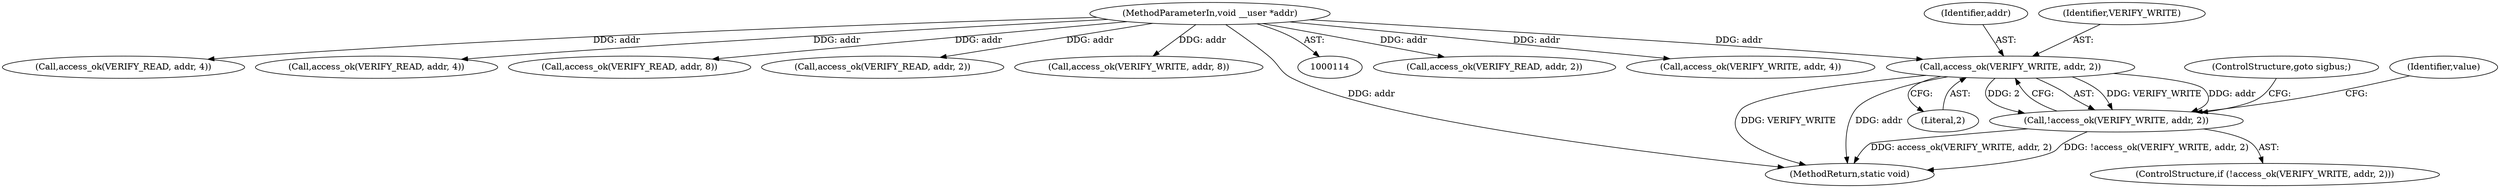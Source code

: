 digraph "0_linux_a8b0ca17b80e92faab46ee7179ba9e99ccb61233_12@pointer" {
"1000285" [label="(Call,access_ok(VERIFY_WRITE, addr, 2))"];
"1000116" [label="(MethodParameterIn,void __user *addr)"];
"1000284" [label="(Call,!access_ok(VERIFY_WRITE, addr, 2))"];
"1000287" [label="(Identifier,addr)"];
"1000158" [label="(Call,access_ok(VERIFY_READ, addr, 2))"];
"1000283" [label="(ControlStructure,if (!access_ok(VERIFY_WRITE, addr, 2)))"];
"1000310" [label="(Call,access_ok(VERIFY_WRITE, addr, 4))"];
"1000116" [label="(MethodParameterIn,void __user *addr)"];
"1000183" [label="(Call,access_ok(VERIFY_READ, addr, 4))"];
"1000286" [label="(Identifier,VERIFY_WRITE)"];
"1000289" [label="(ControlStructure,goto sigbus;)"];
"1000233" [label="(Call,access_ok(VERIFY_READ, addr, 4))"];
"1000259" [label="(Call,access_ok(VERIFY_READ, addr, 8))"];
"1000208" [label="(Call,access_ok(VERIFY_READ, addr, 2))"];
"1000291" [label="(Identifier,value)"];
"1000335" [label="(Call,access_ok(VERIFY_WRITE, addr, 8))"];
"1000284" [label="(Call,!access_ok(VERIFY_WRITE, addr, 2))"];
"1000415" [label="(MethodReturn,static void)"];
"1000285" [label="(Call,access_ok(VERIFY_WRITE, addr, 2))"];
"1000288" [label="(Literal,2)"];
"1000285" -> "1000284"  [label="AST: "];
"1000285" -> "1000288"  [label="CFG: "];
"1000286" -> "1000285"  [label="AST: "];
"1000287" -> "1000285"  [label="AST: "];
"1000288" -> "1000285"  [label="AST: "];
"1000284" -> "1000285"  [label="CFG: "];
"1000285" -> "1000415"  [label="DDG: VERIFY_WRITE"];
"1000285" -> "1000415"  [label="DDG: addr"];
"1000285" -> "1000284"  [label="DDG: VERIFY_WRITE"];
"1000285" -> "1000284"  [label="DDG: addr"];
"1000285" -> "1000284"  [label="DDG: 2"];
"1000116" -> "1000285"  [label="DDG: addr"];
"1000116" -> "1000114"  [label="AST: "];
"1000116" -> "1000415"  [label="DDG: addr"];
"1000116" -> "1000158"  [label="DDG: addr"];
"1000116" -> "1000183"  [label="DDG: addr"];
"1000116" -> "1000208"  [label="DDG: addr"];
"1000116" -> "1000233"  [label="DDG: addr"];
"1000116" -> "1000259"  [label="DDG: addr"];
"1000116" -> "1000310"  [label="DDG: addr"];
"1000116" -> "1000335"  [label="DDG: addr"];
"1000284" -> "1000283"  [label="AST: "];
"1000289" -> "1000284"  [label="CFG: "];
"1000291" -> "1000284"  [label="CFG: "];
"1000284" -> "1000415"  [label="DDG: access_ok(VERIFY_WRITE, addr, 2)"];
"1000284" -> "1000415"  [label="DDG: !access_ok(VERIFY_WRITE, addr, 2)"];
}
